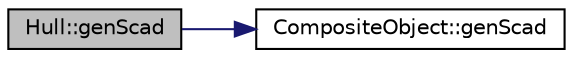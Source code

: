 digraph "Hull::genScad"
{
  edge [fontname="Helvetica",fontsize="10",labelfontname="Helvetica",labelfontsize="10"];
  node [fontname="Helvetica",fontsize="10",shape=record];
  rankdir="LR";
  Node15 [label="Hull::genScad",height=0.2,width=0.4,color="black", fillcolor="grey75", style="filled", fontcolor="black"];
  Node15 -> Node16 [color="midnightblue",fontsize="10",style="solid",fontname="Helvetica"];
  Node16 [label="CompositeObject::genScad",height=0.2,width=0.4,color="black", fillcolor="white", style="filled",URL="$classCompositeObject.html#add96fc214ce76621e6189dc9cab70445",tooltip="Generate SCAD output for this object. "];
}
